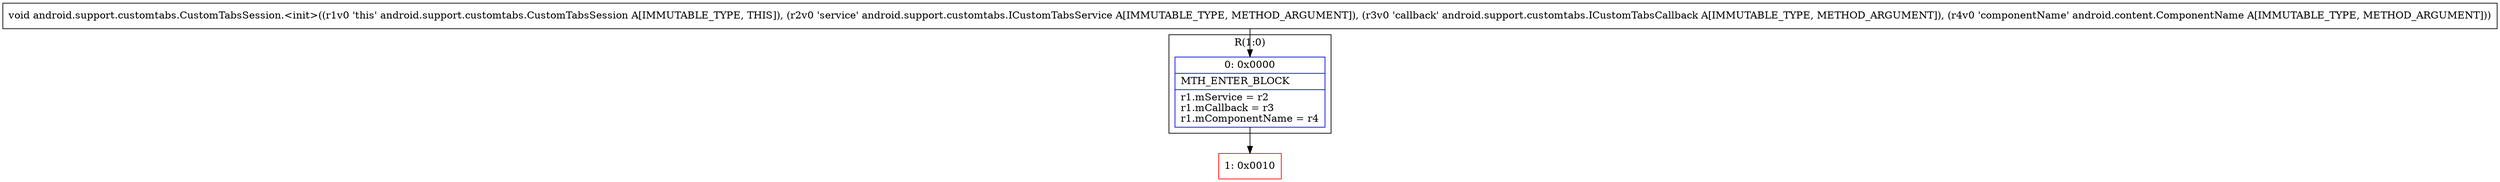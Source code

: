 digraph "CFG forandroid.support.customtabs.CustomTabsSession.\<init\>(Landroid\/support\/customtabs\/ICustomTabsService;Landroid\/support\/customtabs\/ICustomTabsCallback;Landroid\/content\/ComponentName;)V" {
subgraph cluster_Region_1415157919 {
label = "R(1:0)";
node [shape=record,color=blue];
Node_0 [shape=record,label="{0\:\ 0x0000|MTH_ENTER_BLOCK\l|r1.mService = r2\lr1.mCallback = r3\lr1.mComponentName = r4\l}"];
}
Node_1 [shape=record,color=red,label="{1\:\ 0x0010}"];
MethodNode[shape=record,label="{void android.support.customtabs.CustomTabsSession.\<init\>((r1v0 'this' android.support.customtabs.CustomTabsSession A[IMMUTABLE_TYPE, THIS]), (r2v0 'service' android.support.customtabs.ICustomTabsService A[IMMUTABLE_TYPE, METHOD_ARGUMENT]), (r3v0 'callback' android.support.customtabs.ICustomTabsCallback A[IMMUTABLE_TYPE, METHOD_ARGUMENT]), (r4v0 'componentName' android.content.ComponentName A[IMMUTABLE_TYPE, METHOD_ARGUMENT])) }"];
MethodNode -> Node_0;
Node_0 -> Node_1;
}

